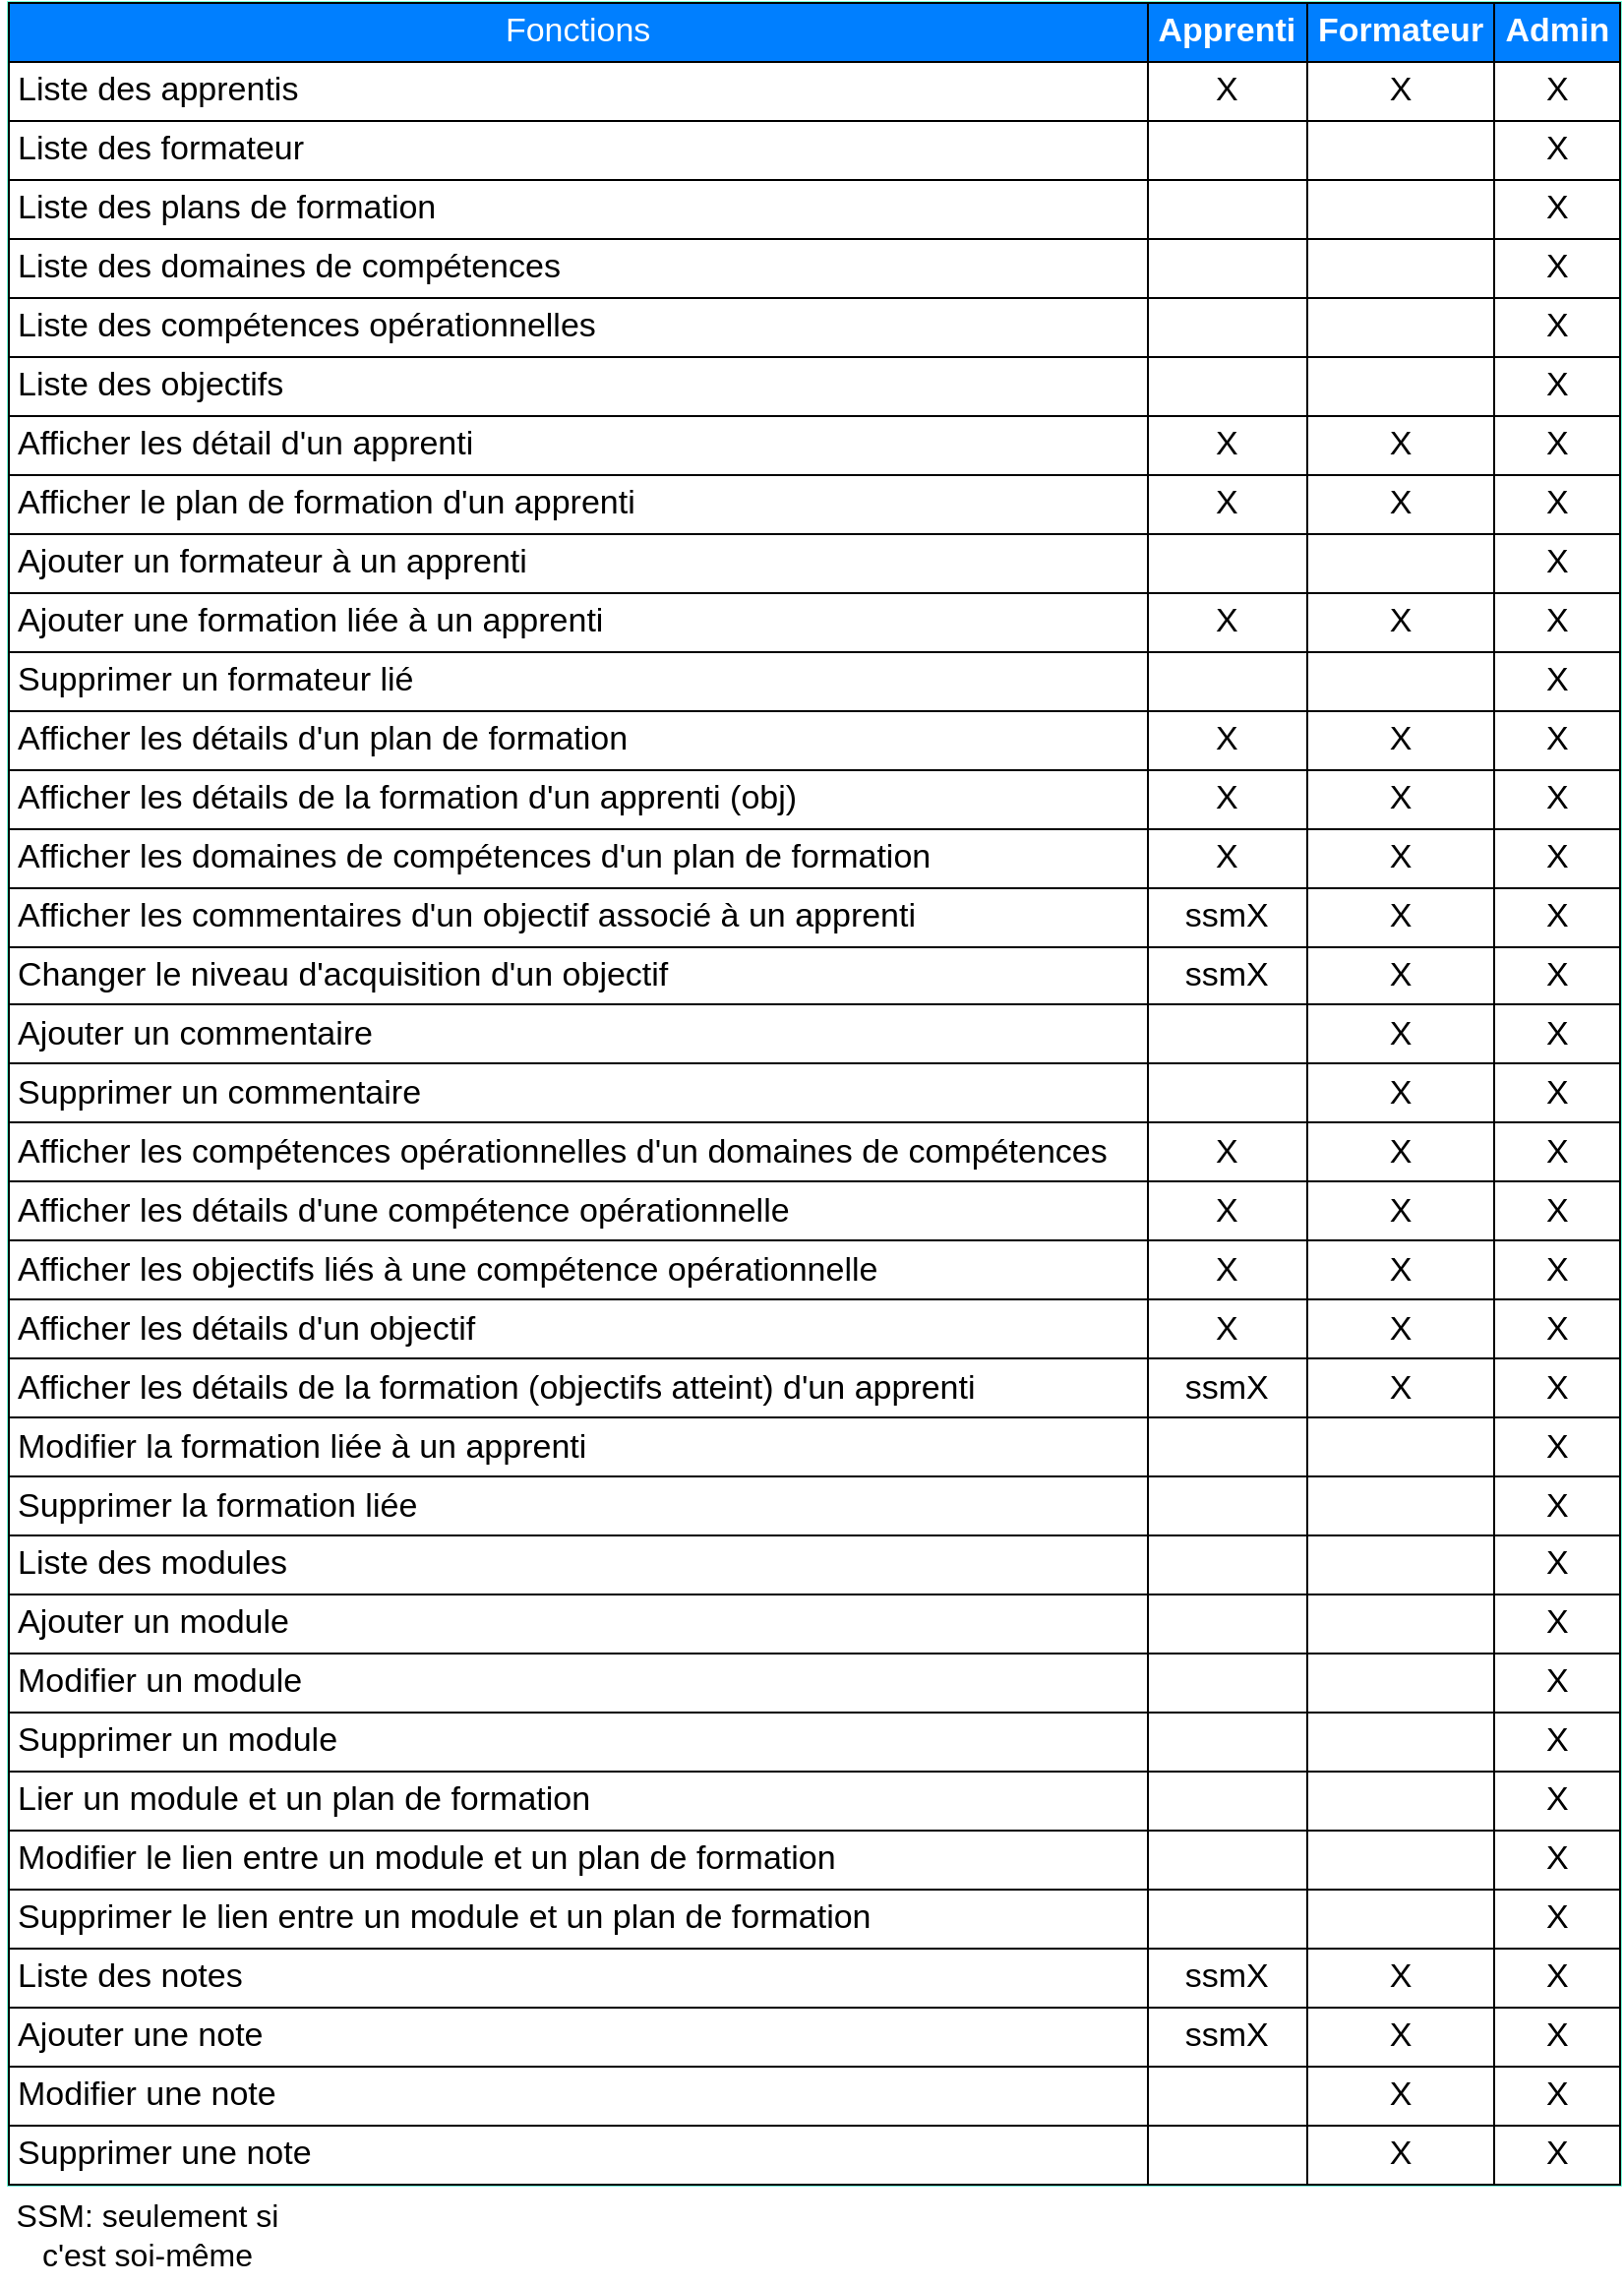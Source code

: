 <mxfile version="18.0.0" type="device"><diagram id="VaB11yT9NNSyQgzuXlM5" name="Page-1"><mxGraphModel dx="1422" dy="771" grid="1" gridSize="10" guides="1" tooltips="1" connect="1" arrows="1" fold="1" page="1" pageScale="1" pageWidth="827" pageHeight="1169" math="0" shadow="0"><root><mxCell id="0"/><mxCell id="1" parent="0"/><mxCell id="gw2a6t-uVCQziOM7dGDO-16" value="&lt;table style=&quot;width: 100% ; height: 100% ; border-collapse: collapse ; background-color: rgb(255 , 255 , 255) ; font-size: 17px ; border: 1px solid black&quot; width=&quot;100%&quot; cellpadding=&quot;4&quot; border=&quot;1&quot;&gt;&lt;tbody style=&quot;font-size: 17px&quot;&gt;&lt;tr style=&quot;color: rgb(255 , 255 , 255) ; border: 1px solid black ; font-size: 17px&quot;&gt;&lt;td style=&quot;text-align: center ; font-size: 17px ; background-color: rgb(0 , 127 , 255)&quot;&gt;Fonctions&lt;/td&gt;&lt;th style=&quot;text-align: center ; font-size: 17px ; background-color: rgb(0 , 127 , 255)&quot;&gt;Apprenti&lt;/th&gt;&lt;th style=&quot;text-align: center ; font-size: 17px ; background-color: rgb(0 , 127 , 255)&quot;&gt;Formateur&lt;/th&gt;&lt;th style=&quot;text-align: center ; font-size: 17px ; background-color: rgb(0 , 127 , 255)&quot;&gt;Admin&lt;/th&gt;&lt;/tr&gt;&lt;tr style=&quot;border: 1px solid black ; font-size: 17px&quot;&gt;&lt;td style=&quot;font-size: 17px&quot;&gt;Liste des apprentis&lt;/td&gt;&lt;td style=&quot;text-align: center ; font-size: 17px&quot;&gt;X&lt;/td&gt;&lt;td style=&quot;text-align: center ; font-size: 17px&quot;&gt;X&lt;/td&gt;&lt;td style=&quot;text-align: center ; font-size: 17px&quot;&gt;X&lt;/td&gt;&lt;/tr&gt;&lt;tr style=&quot;border: 1px solid black ; font-size: 17px&quot;&gt;&lt;td style=&quot;font-size: 17px&quot;&gt;Liste des formateur&lt;/td&gt;&lt;td style=&quot;text-align: center ; font-size: 17px&quot;&gt;&lt;br style=&quot;font-size: 17px&quot;&gt;&lt;/td&gt;&lt;td style=&quot;text-align: center ; font-size: 17px&quot;&gt;&lt;br style=&quot;font-size: 17px&quot;&gt;&lt;/td&gt;&lt;td style=&quot;text-align: center ; font-size: 17px&quot;&gt;X&lt;/td&gt;&lt;/tr&gt;&lt;tr style=&quot;border: 1px solid black ; font-size: 17px&quot;&gt;&lt;td style=&quot;font-size: 17px&quot;&gt;Liste des plans de formation&lt;/td&gt;&lt;td style=&quot;text-align: center ; font-size: 17px&quot;&gt;&lt;br style=&quot;font-size: 17px&quot;&gt;&lt;/td&gt;&lt;td style=&quot;text-align: center ; font-size: 17px&quot;&gt;&lt;br style=&quot;font-size: 17px&quot;&gt;&lt;/td&gt;&lt;td style=&quot;text-align: center ; font-size: 17px&quot;&gt;X&lt;/td&gt;&lt;/tr&gt;&lt;tr style=&quot;border: 1px solid black ; font-size: 17px&quot;&gt;&lt;td style=&quot;font-size: 17px&quot;&gt;Liste des domaines de compétences&lt;/td&gt;&lt;td style=&quot;text-align: center ; font-size: 17px&quot;&gt;&lt;br style=&quot;font-size: 17px&quot;&gt;&lt;/td&gt;&lt;td style=&quot;text-align: center ; font-size: 17px&quot;&gt;&lt;br style=&quot;font-size: 17px&quot;&gt;&lt;/td&gt;&lt;td style=&quot;text-align: center ; font-size: 17px&quot;&gt;X&lt;/td&gt;&lt;/tr&gt;&lt;tr style=&quot;font-size: 17px&quot;&gt;&lt;td style=&quot;font-size: 17px&quot;&gt;Liste des compétences opérationnelles&lt;/td&gt;&lt;td style=&quot;font-size: 17px&quot;&gt;&lt;br style=&quot;font-size: 17px&quot;&gt;&lt;/td&gt;&lt;td style=&quot;font-size: 17px&quot;&gt;&lt;br style=&quot;font-size: 17px&quot;&gt;&lt;/td&gt;&lt;td style=&quot;text-align: center ; font-size: 17px&quot;&gt;X&lt;/td&gt;&lt;/tr&gt;&lt;tr style=&quot;font-size: 17px&quot;&gt;&lt;td style=&quot;font-size: 17px&quot;&gt;Liste des objectifs&lt;/td&gt;&lt;td style=&quot;font-size: 17px&quot;&gt;&lt;br style=&quot;font-size: 17px&quot;&gt;&lt;/td&gt;&lt;td style=&quot;font-size: 17px&quot;&gt;&lt;br style=&quot;font-size: 17px&quot;&gt;&lt;/td&gt;&lt;td style=&quot;text-align: center ; font-size: 17px&quot;&gt;X&lt;/td&gt;&lt;/tr&gt;&lt;tr style=&quot;font-size: 17px&quot;&gt;&lt;td style=&quot;font-size: 17px&quot;&gt;Afficher les détail d'un apprenti&lt;/td&gt;&lt;td style=&quot;text-align: center ; font-size: 17px&quot;&gt;X&lt;/td&gt;&lt;td style=&quot;text-align: center ; font-size: 17px&quot;&gt;X&lt;/td&gt;&lt;td style=&quot;text-align: center ; font-size: 17px&quot;&gt;X&lt;/td&gt;&lt;/tr&gt;&lt;tr style=&quot;font-size: 17px&quot;&gt;&lt;td style=&quot;font-size: 17px&quot;&gt;Afficher le plan de formation d'un apprenti&lt;/td&gt;&lt;td style=&quot;text-align: center ; font-size: 17px&quot;&gt;X&lt;/td&gt;&lt;td style=&quot;text-align: center ; font-size: 17px&quot;&gt;X&lt;/td&gt;&lt;td style=&quot;text-align: center ; font-size: 17px&quot;&gt;X&lt;/td&gt;&lt;/tr&gt;&lt;tr style=&quot;font-size: 17px&quot;&gt;&lt;td style=&quot;font-size: 17px&quot;&gt;Ajouter un formateur à un apprenti&lt;/td&gt;&lt;td style=&quot;text-align: center ; font-size: 17px&quot;&gt;&lt;br style=&quot;font-size: 17px&quot;&gt;&lt;/td&gt;&lt;td style=&quot;text-align: center ; font-size: 17px&quot;&gt;&lt;br style=&quot;font-size: 17px&quot;&gt;&lt;/td&gt;&lt;td style=&quot;text-align: center ; font-size: 17px&quot;&gt;X&lt;/td&gt;&lt;/tr&gt;&lt;tr style=&quot;font-size: 17px&quot;&gt;&lt;td style=&quot;font-size: 17px&quot;&gt;Ajouter une formation liée à un apprenti&lt;/td&gt;&lt;td style=&quot;text-align: center ; font-size: 17px&quot;&gt;X&lt;/td&gt;&lt;td style=&quot;text-align: center ; font-size: 17px&quot;&gt;X&lt;/td&gt;&lt;td style=&quot;text-align: center ; font-size: 17px&quot;&gt;X&lt;/td&gt;&lt;/tr&gt;&lt;tr style=&quot;font-size: 17px&quot;&gt;&lt;td style=&quot;font-size: 17px&quot;&gt;Supprimer un formateur lié&lt;/td&gt;&lt;td style=&quot;text-align: center ; font-size: 17px&quot;&gt;&lt;br style=&quot;font-size: 17px&quot;&gt;&lt;/td&gt;&lt;td style=&quot;text-align: center ; font-size: 17px&quot;&gt;&lt;br style=&quot;font-size: 17px&quot;&gt;&lt;/td&gt;&lt;td style=&quot;text-align: center ; font-size: 17px&quot;&gt;X&lt;/td&gt;&lt;/tr&gt;&lt;tr style=&quot;font-size: 17px&quot;&gt;&lt;td style=&quot;font-size: 17px&quot;&gt;Afficher les détails d'un plan de formation&lt;/td&gt;&lt;td style=&quot;text-align: center ; font-size: 17px&quot;&gt;X&lt;/td&gt;&lt;td style=&quot;text-align: center ; font-size: 17px&quot;&gt;X&lt;/td&gt;&lt;td style=&quot;text-align: center ; font-size: 17px&quot;&gt;X&lt;/td&gt;&lt;/tr&gt;&lt;tr style=&quot;font-size: 17px&quot;&gt;&lt;td style=&quot;font-size: 17px&quot;&gt;Afficher les détails de la formation d'un apprenti (obj)&lt;/td&gt;&lt;td style=&quot;text-align: center ; font-size: 17px&quot;&gt;X&lt;/td&gt;&lt;td style=&quot;text-align: center ; font-size: 17px&quot;&gt;X&lt;/td&gt;&lt;td style=&quot;text-align: center ; font-size: 17px&quot;&gt;X&lt;/td&gt;&lt;/tr&gt;&lt;tr style=&quot;font-size: 17px&quot;&gt;&lt;td style=&quot;font-size: 17px&quot;&gt;Afficher les domaines de compétences d'un plan de formation&lt;/td&gt;&lt;td style=&quot;text-align: center ; font-size: 17px&quot;&gt;X&lt;/td&gt;&lt;td style=&quot;text-align: center ; font-size: 17px&quot;&gt;X&lt;/td&gt;&lt;td style=&quot;text-align: center ; font-size: 17px&quot;&gt;X&lt;/td&gt;&lt;/tr&gt;&lt;tr style=&quot;font-size: 17px&quot;&gt;&lt;td style=&quot;font-size: 17px&quot;&gt;Afficher les commentaires d'un objectif associé à un apprenti&lt;/td&gt;&lt;td style=&quot;text-align: center ; font-size: 17px&quot;&gt;ssmX&lt;/td&gt;&lt;td style=&quot;text-align: center ; font-size: 17px&quot;&gt;X&lt;/td&gt;&lt;td style=&quot;text-align: center ; font-size: 17px&quot;&gt;X&lt;/td&gt;&lt;/tr&gt;&lt;tr style=&quot;font-size: 17px&quot;&gt;&lt;td style=&quot;font-size: 17px&quot;&gt;Changer le niveau d'acquisition d'un objectif&lt;/td&gt;&lt;td style=&quot;text-align: center ; font-size: 17px&quot;&gt;ssmX&lt;/td&gt;&lt;td style=&quot;text-align: center ; font-size: 17px&quot;&gt;X&lt;/td&gt;&lt;td style=&quot;text-align: center ; font-size: 17px&quot;&gt;X&lt;/td&gt;&lt;/tr&gt;&lt;tr style=&quot;font-size: 17px&quot;&gt;&lt;td style=&quot;font-size: 17px&quot;&gt;Ajouter un commentaire&lt;/td&gt;&lt;td style=&quot;font-size: 17px&quot;&gt;&lt;br style=&quot;font-size: 17px&quot;&gt;&lt;/td&gt;&lt;td style=&quot;text-align: center ; font-size: 17px&quot;&gt;X&lt;/td&gt;&lt;td style=&quot;text-align: center ; font-size: 17px&quot;&gt;X&lt;/td&gt;&lt;/tr&gt;&lt;tr style=&quot;font-size: 17px&quot;&gt;&lt;td style=&quot;font-size: 17px&quot;&gt;Supprimer un commentaire&lt;/td&gt;&lt;td style=&quot;font-size: 17px&quot;&gt;&lt;br style=&quot;font-size: 17px&quot;&gt;&lt;/td&gt;&lt;td style=&quot;text-align: center ; font-size: 17px&quot;&gt;X&lt;/td&gt;&lt;td style=&quot;text-align: center ; font-size: 17px&quot;&gt;X&lt;/td&gt;&lt;/tr&gt;&lt;tr style=&quot;font-size: 17px&quot;&gt;&lt;td style=&quot;font-size: 17px&quot;&gt;Afficher les compétences opérationnelles d'un domaines de compétences&lt;/td&gt;&lt;td style=&quot;text-align: center ; font-size: 17px&quot;&gt;X&lt;/td&gt;&lt;td style=&quot;text-align: center ; font-size: 17px&quot;&gt;X&lt;/td&gt;&lt;td style=&quot;text-align: center ; font-size: 17px&quot;&gt;X&lt;/td&gt;&lt;/tr&gt;&lt;tr style=&quot;font-size: 17px&quot;&gt;&lt;td style=&quot;font-size: 17px&quot;&gt;Afficher les détails d'une compétence opérationnelle&lt;/td&gt;&lt;td style=&quot;text-align: center ; font-size: 17px&quot;&gt;X&lt;/td&gt;&lt;td style=&quot;text-align: center ; font-size: 17px&quot;&gt;X&lt;/td&gt;&lt;td style=&quot;text-align: center ; font-size: 17px&quot;&gt;X&lt;/td&gt;&lt;/tr&gt;&lt;tr style=&quot;font-size: 17px&quot;&gt;&lt;td style=&quot;font-size: 17px&quot;&gt;Afficher les objectifs liés à une compétence opérationnelle&lt;/td&gt;&lt;td style=&quot;text-align: center ; font-size: 17px&quot;&gt;X&lt;/td&gt;&lt;td style=&quot;text-align: center ; font-size: 17px&quot;&gt;X&lt;/td&gt;&lt;td style=&quot;text-align: center ; font-size: 17px&quot;&gt;X&lt;/td&gt;&lt;/tr&gt;&lt;tr style=&quot;font-size: 17px&quot;&gt;&lt;td style=&quot;font-size: 17px&quot;&gt;Afficher les détails d'un objectif&lt;/td&gt;&lt;td style=&quot;text-align: center ; font-size: 17px&quot;&gt;X&lt;/td&gt;&lt;td style=&quot;text-align: center ; font-size: 17px&quot;&gt;X&lt;/td&gt;&lt;td style=&quot;text-align: center ; font-size: 17px&quot;&gt;X&lt;/td&gt;&lt;/tr&gt;&lt;tr style=&quot;font-size: 17px&quot;&gt;&lt;td style=&quot;font-size: 17px&quot;&gt;Afficher les détails de la formation (objectifs atteint) d'un apprenti&lt;/td&gt;&lt;td style=&quot;text-align: center ; font-size: 17px&quot;&gt;ssmX&lt;/td&gt;&lt;td style=&quot;text-align: center ; font-size: 17px&quot;&gt;X&lt;/td&gt;&lt;td style=&quot;text-align: center ; font-size: 17px&quot;&gt;X&lt;/td&gt;&lt;/tr&gt;&lt;tr style=&quot;font-size: 17px&quot;&gt;&lt;td style=&quot;font-size: 17px&quot;&gt;Modifier la formation liée à un apprenti&lt;/td&gt;&lt;td style=&quot;font-size: 17px&quot;&gt;&lt;br style=&quot;font-size: 17px&quot;&gt;&lt;/td&gt;&lt;td style=&quot;font-size: 17px&quot;&gt;&lt;br style=&quot;font-size: 17px&quot;&gt;&lt;/td&gt;&lt;td style=&quot;text-align: center ; font-size: 17px&quot;&gt;X&lt;/td&gt;&lt;/tr&gt;&lt;tr style=&quot;font-size: 17px&quot;&gt;&lt;td style=&quot;font-size: 17px&quot;&gt;Supprimer la formation liée&lt;br&gt;&lt;/td&gt;&lt;td style=&quot;font-size: 17px&quot;&gt;&lt;br style=&quot;font-size: 17px&quot;&gt;&lt;/td&gt;&lt;td style=&quot;font-size: 17px&quot;&gt;&lt;br style=&quot;font-size: 17px&quot;&gt;&lt;/td&gt;&lt;td style=&quot;text-align: center ; font-size: 17px&quot;&gt;X&lt;/td&gt;&lt;/tr&gt;&lt;tr&gt;&lt;td&gt;Liste des modules&lt;br&gt;&lt;/td&gt;&lt;td align=&quot;center&quot;&gt;&lt;br&gt;&lt;/td&gt;&lt;td align=&quot;center&quot;&gt;&lt;br&gt;&lt;/td&gt;&lt;td align=&quot;center&quot;&gt;X&lt;br&gt;&lt;/td&gt;&lt;/tr&gt;&lt;tr&gt;&lt;td&gt;Ajouter un module&lt;br&gt;&lt;/td&gt;&lt;td align=&quot;center&quot;&gt;&lt;br&gt;&lt;/td&gt;&lt;td align=&quot;center&quot;&gt;&lt;br&gt;&lt;/td&gt;&lt;td align=&quot;center&quot;&gt;X&lt;br&gt;&lt;/td&gt;&lt;/tr&gt;&lt;tr&gt;&lt;td&gt;Modifier un module&lt;br&gt;&lt;/td&gt;&lt;td align=&quot;center&quot;&gt;&lt;br&gt;&lt;/td&gt;&lt;td align=&quot;center&quot;&gt;&lt;br&gt;&lt;/td&gt;&lt;td align=&quot;center&quot;&gt;X&lt;br&gt;&lt;/td&gt;&lt;/tr&gt;&lt;tr&gt;&lt;td&gt;Supprimer un module&lt;br&gt;&lt;/td&gt;&lt;td align=&quot;center&quot;&gt;&lt;br&gt;&lt;/td&gt;&lt;td align=&quot;center&quot;&gt;&lt;br&gt;&lt;/td&gt;&lt;td align=&quot;center&quot;&gt;X&lt;br&gt;&lt;/td&gt;&lt;/tr&gt;&lt;tr&gt;&lt;td&gt;Lier un module et un plan de formation&lt;br&gt;&lt;/td&gt;&lt;td align=&quot;center&quot;&gt;&lt;br&gt;&lt;/td&gt;&lt;td align=&quot;center&quot;&gt;&lt;br&gt;&lt;/td&gt;&lt;td align=&quot;center&quot;&gt;X&lt;br&gt;&lt;/td&gt;&lt;/tr&gt;&lt;tr&gt;&lt;td&gt;Modifier le lien entre un module et un plan de formation&lt;br&gt;&lt;/td&gt;&lt;td align=&quot;center&quot;&gt;&lt;br&gt;&lt;/td&gt;&lt;td align=&quot;center&quot;&gt;&lt;br&gt;&lt;/td&gt;&lt;td align=&quot;center&quot;&gt;X&lt;br&gt;&lt;/td&gt;&lt;/tr&gt;&lt;tr&gt;&lt;td&gt;Supprimer le lien entre un module et un plan de formation&lt;br&gt;&lt;/td&gt;&lt;td align=&quot;center&quot;&gt;&lt;br&gt;&lt;/td&gt;&lt;td align=&quot;center&quot;&gt;&lt;br&gt;&lt;/td&gt;&lt;td align=&quot;center&quot;&gt;X&lt;br&gt;&lt;/td&gt;&lt;/tr&gt;&lt;tr&gt;&lt;td&gt;Liste des notes&lt;br&gt;&lt;/td&gt;&lt;td align=&quot;center&quot;&gt;ssmX&lt;br&gt;&lt;/td&gt;&lt;td align=&quot;center&quot;&gt;X&lt;br&gt;&lt;/td&gt;&lt;td align=&quot;center&quot;&gt;X&lt;br&gt;&lt;/td&gt;&lt;/tr&gt;&lt;tr&gt;&lt;td&gt;Ajouter une note&lt;br&gt;&lt;/td&gt;&lt;td align=&quot;center&quot;&gt;ssmX&lt;br&gt;&lt;/td&gt;&lt;td align=&quot;center&quot;&gt;X&lt;br&gt;&lt;/td&gt;&lt;td align=&quot;center&quot;&gt;X&lt;br&gt;&lt;/td&gt;&lt;/tr&gt;&lt;tr&gt;&lt;td&gt;Modifier une note&lt;br&gt;&lt;/td&gt;&lt;td align=&quot;center&quot;&gt;&lt;br&gt;&lt;/td&gt;&lt;td align=&quot;center&quot;&gt;X&lt;br&gt;&lt;/td&gt;&lt;td align=&quot;center&quot;&gt;X&lt;br&gt;&lt;/td&gt;&lt;/tr&gt;&lt;tr&gt;&lt;td&gt;Supprimer une note&lt;br&gt;&lt;/td&gt;&lt;td align=&quot;center&quot;&gt;&lt;br&gt;&lt;/td&gt;&lt;td align=&quot;center&quot;&gt;X&lt;br&gt;&lt;/td&gt;&lt;td align=&quot;center&quot;&gt;X&lt;br&gt;&lt;/td&gt;&lt;/tr&gt;&lt;/tbody&gt;&lt;/table&gt;" style="text;html=1;strokeColor=#73FFDA;fillColor=#ffffff;overflow=fill;rounded=0;fontSize=17;labelBorderColor=none;" parent="1" vertex="1"><mxGeometry x="4" width="820" height="1110" as="geometry"/></mxCell><mxCell id="gw2a6t-uVCQziOM7dGDO-17" value="&lt;font style=&quot;font-size: 16px&quot;&gt;SSM: seulement si c'est soi-même&lt;/font&gt;" style="text;html=1;strokeColor=none;fillColor=none;align=center;verticalAlign=middle;whiteSpace=wrap;rounded=0;" parent="1" vertex="1"><mxGeometry y="1110" width="150" height="50" as="geometry"/></mxCell></root></mxGraphModel></diagram></mxfile>